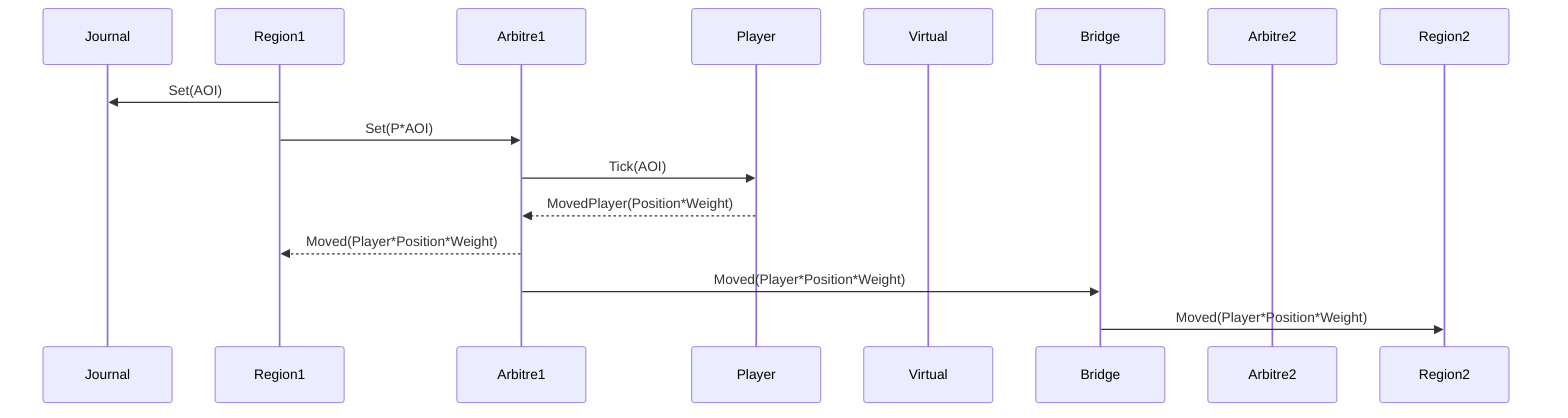sequenceDiagram
    participant Journal
    participant Region1
    participant Arbitre1
    participant Player
    participant Virtual
    participant Bridge
    participant Arbitre2
    participant Region2

Region1  ->>  Journal:Set(AOI)
Region1  ->>  Arbitre1:Set(P*AOI)
Arbitre1 ->>  Player:Tick(AOI)
Player   -->> Arbitre1: MovedPlayer(Position*Weight)
Arbitre1 -->> Region1:Moved(Player*Position*Weight)
Arbitre1 ->>  Bridge:Moved(Player*Position*Weight)
Bridge   ->>  Region2:Moved(Player*Position*Weight)